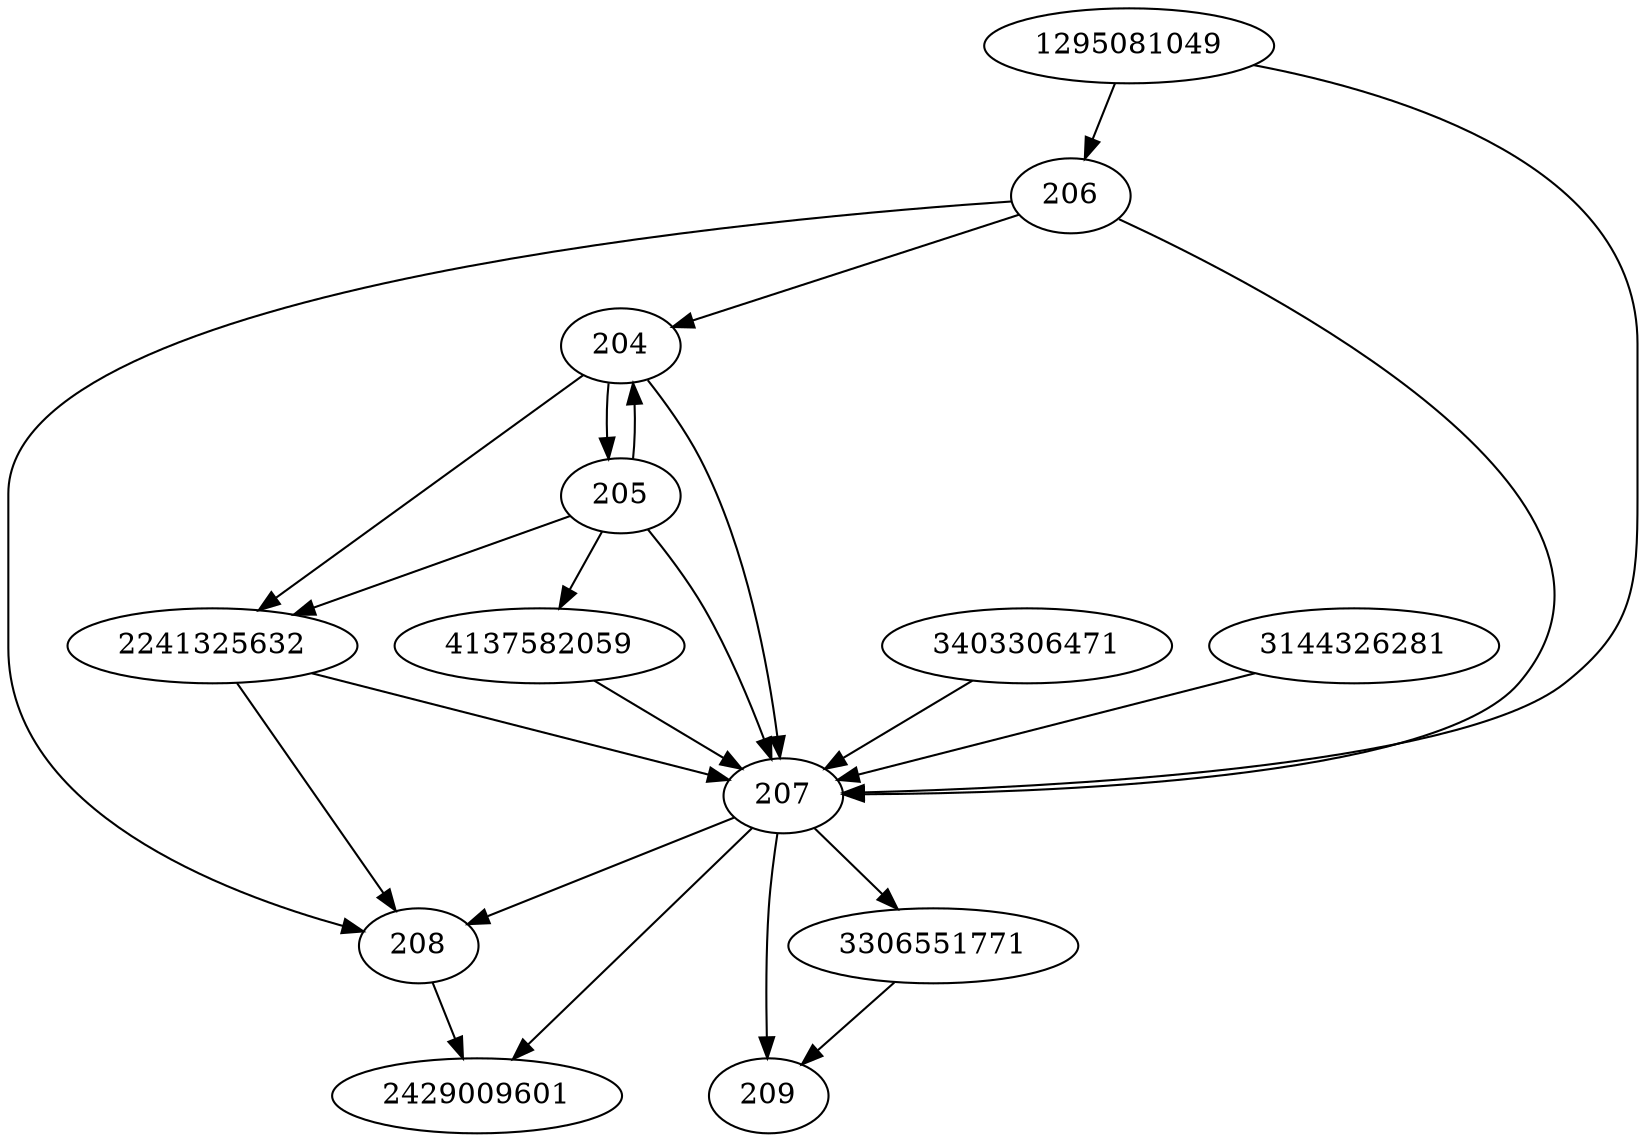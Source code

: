 strict digraph  {
2241325632;
2429009601;
3403306471;
3144326281;
4137582059;
204;
205;
206;
207;
208;
209;
1295081049;
3306551771;
2241325632 -> 207;
2241325632 -> 208;
3403306471 -> 207;
3144326281 -> 207;
4137582059 -> 207;
204 -> 207;
204 -> 205;
204 -> 2241325632;
205 -> 207;
205 -> 204;
205 -> 4137582059;
205 -> 2241325632;
206 -> 207;
206 -> 208;
206 -> 204;
207 -> 3306551771;
207 -> 208;
207 -> 2429009601;
207 -> 209;
208 -> 2429009601;
1295081049 -> 206;
1295081049 -> 207;
3306551771 -> 209;
}
